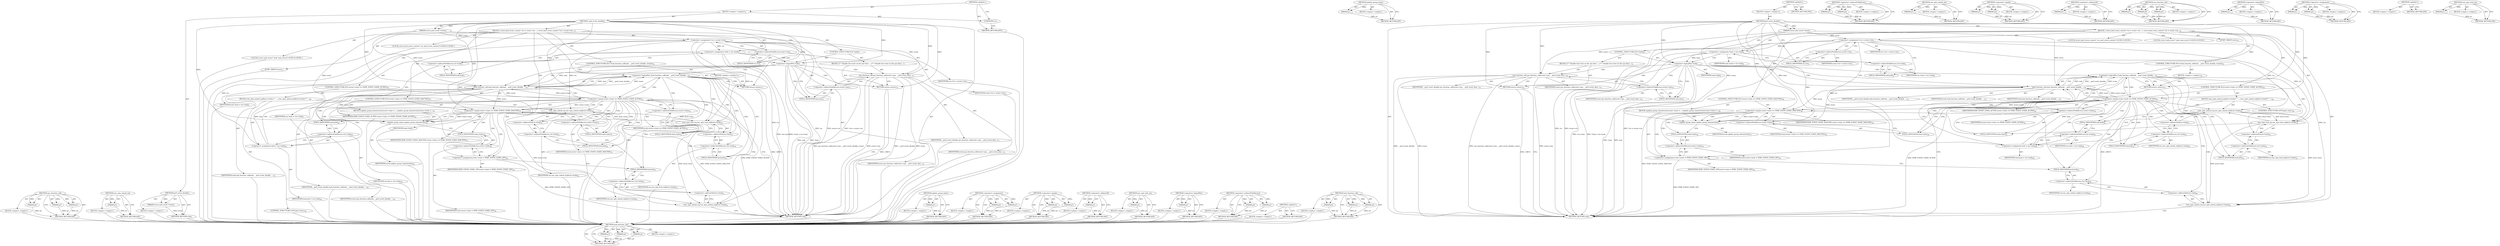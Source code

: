 digraph "task_function_call" {
vulnerable_126 [label=<(METHOD,task_function_call)>];
vulnerable_127 [label=<(PARAM,p1)>];
vulnerable_128 [label=<(PARAM,p2)>];
vulnerable_129 [label=<(PARAM,p3)>];
vulnerable_130 [label=<(BLOCK,&lt;empty&gt;,&lt;empty&gt;)>];
vulnerable_131 [label=<(METHOD_RETURN,ANY)>];
vulnerable_149 [label=<(METHOD,update_group_times)>];
vulnerable_150 [label=<(PARAM,p1)>];
vulnerable_151 [label=<(BLOCK,&lt;empty&gt;,&lt;empty&gt;)>];
vulnerable_152 [label=<(METHOD_RETURN,ANY)>];
vulnerable_6 [label=<(METHOD,&lt;global&gt;)<SUB>1</SUB>>];
vulnerable_7 [label=<(BLOCK,&lt;empty&gt;,&lt;empty&gt;)<SUB>1</SUB>>];
vulnerable_8 [label=<(METHOD,perf_event_disable)<SUB>1</SUB>>];
vulnerable_9 [label=<(PARAM,struct perf_event *event)<SUB>1</SUB>>];
vulnerable_10 [label=<(BLOCK,{
 	struct perf_event_context *ctx = event-&gt;ctx...,{
 	struct perf_event_context *ctx = event-&gt;ctx...)<SUB>2</SUB>>];
vulnerable_11 [label="<(LOCAL,struct perf_event_context* ctx: perf_event_context*)<SUB>3</SUB>>"];
vulnerable_12 [label=<(&lt;operator&gt;.assignment,*ctx = event-&gt;ctx)<SUB>3</SUB>>];
vulnerable_13 [label=<(IDENTIFIER,ctx,*ctx = event-&gt;ctx)<SUB>3</SUB>>];
vulnerable_14 [label=<(&lt;operator&gt;.indirectFieldAccess,event-&gt;ctx)<SUB>3</SUB>>];
vulnerable_15 [label=<(IDENTIFIER,event,*ctx = event-&gt;ctx)<SUB>3</SUB>>];
vulnerable_16 [label=<(FIELD_IDENTIFIER,ctx,ctx)<SUB>3</SUB>>];
vulnerable_17 [label="<(LOCAL,struct task_struct* task: task_struct*)<SUB>4</SUB>>"];
vulnerable_18 [label=<(&lt;operator&gt;.assignment,*task = ctx-&gt;task)<SUB>4</SUB>>];
vulnerable_19 [label=<(IDENTIFIER,task,*task = ctx-&gt;task)<SUB>4</SUB>>];
vulnerable_20 [label=<(&lt;operator&gt;.indirectFieldAccess,ctx-&gt;task)<SUB>4</SUB>>];
vulnerable_21 [label=<(IDENTIFIER,ctx,*task = ctx-&gt;task)<SUB>4</SUB>>];
vulnerable_22 [label=<(FIELD_IDENTIFIER,task,task)<SUB>4</SUB>>];
vulnerable_23 [label=<(CONTROL_STRUCTURE,IF,if (!task))<SUB>6</SUB>>];
vulnerable_24 [label=<(&lt;operator&gt;.logicalNot,!task)<SUB>6</SUB>>];
vulnerable_25 [label=<(IDENTIFIER,task,!task)<SUB>6</SUB>>];
vulnerable_26 [label=<(BLOCK,{
		/*
		 * Disable the event on the cpu that i...,{
		/*
		 * Disable the event on the cpu that i...)<SUB>6</SUB>>];
vulnerable_27 [label=<(cpu_function_call,cpu_function_call(event-&gt;cpu, __perf_event_disa...)<SUB>10</SUB>>];
vulnerable_28 [label=<(&lt;operator&gt;.indirectFieldAccess,event-&gt;cpu)<SUB>10</SUB>>];
vulnerable_29 [label=<(IDENTIFIER,event,cpu_function_call(event-&gt;cpu, __perf_event_disa...)<SUB>10</SUB>>];
vulnerable_30 [label=<(FIELD_IDENTIFIER,cpu,cpu)<SUB>10</SUB>>];
vulnerable_31 [label=<(IDENTIFIER,__perf_event_disable,cpu_function_call(event-&gt;cpu, __perf_event_disa...)<SUB>10</SUB>>];
vulnerable_32 [label=<(IDENTIFIER,event,cpu_function_call(event-&gt;cpu, __perf_event_disa...)<SUB>10</SUB>>];
vulnerable_33 [label=<(RETURN,return;,return;)<SUB>11</SUB>>];
vulnerable_34 [label=<(JUMP_TARGET,retry)<SUB>14</SUB>>];
vulnerable_35 [label=<(CONTROL_STRUCTURE,IF,if (!task_function_call(task, __perf_event_disable, event)))<SUB>15</SUB>>];
vulnerable_36 [label=<(&lt;operator&gt;.logicalNot,!task_function_call(task, __perf_event_disable,...)<SUB>15</SUB>>];
vulnerable_37 [label=<(task_function_call,task_function_call(task, __perf_event_disable, ...)<SUB>15</SUB>>];
vulnerable_38 [label=<(IDENTIFIER,task,task_function_call(task, __perf_event_disable, ...)<SUB>15</SUB>>];
vulnerable_39 [label=<(IDENTIFIER,__perf_event_disable,task_function_call(task, __perf_event_disable, ...)<SUB>15</SUB>>];
vulnerable_40 [label=<(IDENTIFIER,event,task_function_call(task, __perf_event_disable, ...)<SUB>15</SUB>>];
vulnerable_41 [label=<(BLOCK,&lt;empty&gt;,&lt;empty&gt;)<SUB>16</SUB>>];
vulnerable_42 [label=<(RETURN,return;,return;)<SUB>16</SUB>>];
vulnerable_43 [label=<(raw_spin_lock_irq,raw_spin_lock_irq(&amp;ctx-&gt;lock))<SUB>18</SUB>>];
vulnerable_44 [label=<(&lt;operator&gt;.addressOf,&amp;ctx-&gt;lock)<SUB>18</SUB>>];
vulnerable_45 [label=<(&lt;operator&gt;.indirectFieldAccess,ctx-&gt;lock)<SUB>18</SUB>>];
vulnerable_46 [label=<(IDENTIFIER,ctx,raw_spin_lock_irq(&amp;ctx-&gt;lock))<SUB>18</SUB>>];
vulnerable_47 [label=<(FIELD_IDENTIFIER,lock,lock)<SUB>18</SUB>>];
vulnerable_48 [label=<(CONTROL_STRUCTURE,IF,if (event-&gt;state == PERF_EVENT_STATE_ACTIVE))<SUB>22</SUB>>];
vulnerable_49 [label=<(&lt;operator&gt;.equals,event-&gt;state == PERF_EVENT_STATE_ACTIVE)<SUB>22</SUB>>];
vulnerable_50 [label=<(&lt;operator&gt;.indirectFieldAccess,event-&gt;state)<SUB>22</SUB>>];
vulnerable_51 [label=<(IDENTIFIER,event,event-&gt;state == PERF_EVENT_STATE_ACTIVE)<SUB>22</SUB>>];
vulnerable_52 [label=<(FIELD_IDENTIFIER,state,state)<SUB>22</SUB>>];
vulnerable_53 [label=<(IDENTIFIER,PERF_EVENT_STATE_ACTIVE,event-&gt;state == PERF_EVENT_STATE_ACTIVE)<SUB>22</SUB>>];
vulnerable_54 [label=<(BLOCK,{
		raw_spin_unlock_irq(&amp;ctx-&gt;lock);
		/*
		 * ...,{
		raw_spin_unlock_irq(&amp;ctx-&gt;lock);
		/*
		 * ...)<SUB>22</SUB>>];
vulnerable_55 [label=<(raw_spin_unlock_irq,raw_spin_unlock_irq(&amp;ctx-&gt;lock))<SUB>23</SUB>>];
vulnerable_56 [label=<(&lt;operator&gt;.addressOf,&amp;ctx-&gt;lock)<SUB>23</SUB>>];
vulnerable_57 [label=<(&lt;operator&gt;.indirectFieldAccess,ctx-&gt;lock)<SUB>23</SUB>>];
vulnerable_58 [label=<(IDENTIFIER,ctx,raw_spin_unlock_irq(&amp;ctx-&gt;lock))<SUB>23</SUB>>];
vulnerable_59 [label=<(FIELD_IDENTIFIER,lock,lock)<SUB>23</SUB>>];
vulnerable_60 [label=<(&lt;operator&gt;.assignment,task = ctx-&gt;task)<SUB>28</SUB>>];
vulnerable_61 [label=<(IDENTIFIER,task,task = ctx-&gt;task)<SUB>28</SUB>>];
vulnerable_62 [label=<(&lt;operator&gt;.indirectFieldAccess,ctx-&gt;task)<SUB>28</SUB>>];
vulnerable_63 [label=<(IDENTIFIER,ctx,task = ctx-&gt;task)<SUB>28</SUB>>];
vulnerable_64 [label=<(FIELD_IDENTIFIER,task,task)<SUB>28</SUB>>];
vulnerable_65 [label=<(CONTROL_STRUCTURE,GOTO,goto retry;)<SUB>29</SUB>>];
vulnerable_66 [label=<(CONTROL_STRUCTURE,IF,if (event-&gt;state == PERF_EVENT_STATE_INACTIVE))<SUB>36</SUB>>];
vulnerable_67 [label=<(&lt;operator&gt;.equals,event-&gt;state == PERF_EVENT_STATE_INACTIVE)<SUB>36</SUB>>];
vulnerable_68 [label=<(&lt;operator&gt;.indirectFieldAccess,event-&gt;state)<SUB>36</SUB>>];
vulnerable_69 [label=<(IDENTIFIER,event,event-&gt;state == PERF_EVENT_STATE_INACTIVE)<SUB>36</SUB>>];
vulnerable_70 [label=<(FIELD_IDENTIFIER,state,state)<SUB>36</SUB>>];
vulnerable_71 [label=<(IDENTIFIER,PERF_EVENT_STATE_INACTIVE,event-&gt;state == PERF_EVENT_STATE_INACTIVE)<SUB>36</SUB>>];
vulnerable_72 [label=<(BLOCK,{
		update_group_times(event);
		event-&gt;state =...,{
		update_group_times(event);
		event-&gt;state =...)<SUB>36</SUB>>];
vulnerable_73 [label=<(update_group_times,update_group_times(event))<SUB>37</SUB>>];
vulnerable_74 [label=<(IDENTIFIER,event,update_group_times(event))<SUB>37</SUB>>];
vulnerable_75 [label=<(&lt;operator&gt;.assignment,event-&gt;state = PERF_EVENT_STATE_OFF)<SUB>38</SUB>>];
vulnerable_76 [label=<(&lt;operator&gt;.indirectFieldAccess,event-&gt;state)<SUB>38</SUB>>];
vulnerable_77 [label=<(IDENTIFIER,event,event-&gt;state = PERF_EVENT_STATE_OFF)<SUB>38</SUB>>];
vulnerable_78 [label=<(FIELD_IDENTIFIER,state,state)<SUB>38</SUB>>];
vulnerable_79 [label=<(IDENTIFIER,PERF_EVENT_STATE_OFF,event-&gt;state = PERF_EVENT_STATE_OFF)<SUB>38</SUB>>];
vulnerable_80 [label=<(raw_spin_unlock_irq,raw_spin_unlock_irq(&amp;ctx-&gt;lock))<SUB>40</SUB>>];
vulnerable_81 [label=<(&lt;operator&gt;.addressOf,&amp;ctx-&gt;lock)<SUB>40</SUB>>];
vulnerable_82 [label=<(&lt;operator&gt;.indirectFieldAccess,ctx-&gt;lock)<SUB>40</SUB>>];
vulnerable_83 [label=<(IDENTIFIER,ctx,raw_spin_unlock_irq(&amp;ctx-&gt;lock))<SUB>40</SUB>>];
vulnerable_84 [label=<(FIELD_IDENTIFIER,lock,lock)<SUB>40</SUB>>];
vulnerable_85 [label=<(METHOD_RETURN,void)<SUB>1</SUB>>];
vulnerable_87 [label=<(METHOD_RETURN,ANY)<SUB>1</SUB>>];
vulnerable_111 [label=<(METHOD,&lt;operator&gt;.indirectFieldAccess)>];
vulnerable_112 [label=<(PARAM,p1)>];
vulnerable_113 [label=<(PARAM,p2)>];
vulnerable_114 [label=<(BLOCK,&lt;empty&gt;,&lt;empty&gt;)>];
vulnerable_115 [label=<(METHOD_RETURN,ANY)>];
vulnerable_145 [label=<(METHOD,raw_spin_unlock_irq)>];
vulnerable_146 [label=<(PARAM,p1)>];
vulnerable_147 [label=<(BLOCK,&lt;empty&gt;,&lt;empty&gt;)>];
vulnerable_148 [label=<(METHOD_RETURN,ANY)>];
vulnerable_140 [label=<(METHOD,&lt;operator&gt;.equals)>];
vulnerable_141 [label=<(PARAM,p1)>];
vulnerable_142 [label=<(PARAM,p2)>];
vulnerable_143 [label=<(BLOCK,&lt;empty&gt;,&lt;empty&gt;)>];
vulnerable_144 [label=<(METHOD_RETURN,ANY)>];
vulnerable_136 [label=<(METHOD,&lt;operator&gt;.addressOf)>];
vulnerable_137 [label=<(PARAM,p1)>];
vulnerable_138 [label=<(BLOCK,&lt;empty&gt;,&lt;empty&gt;)>];
vulnerable_139 [label=<(METHOD_RETURN,ANY)>];
vulnerable_120 [label=<(METHOD,cpu_function_call)>];
vulnerable_121 [label=<(PARAM,p1)>];
vulnerable_122 [label=<(PARAM,p2)>];
vulnerable_123 [label=<(PARAM,p3)>];
vulnerable_124 [label=<(BLOCK,&lt;empty&gt;,&lt;empty&gt;)>];
vulnerable_125 [label=<(METHOD_RETURN,ANY)>];
vulnerable_116 [label=<(METHOD,&lt;operator&gt;.logicalNot)>];
vulnerable_117 [label=<(PARAM,p1)>];
vulnerable_118 [label=<(BLOCK,&lt;empty&gt;,&lt;empty&gt;)>];
vulnerable_119 [label=<(METHOD_RETURN,ANY)>];
vulnerable_106 [label=<(METHOD,&lt;operator&gt;.assignment)>];
vulnerable_107 [label=<(PARAM,p1)>];
vulnerable_108 [label=<(PARAM,p2)>];
vulnerable_109 [label=<(BLOCK,&lt;empty&gt;,&lt;empty&gt;)>];
vulnerable_110 [label=<(METHOD_RETURN,ANY)>];
vulnerable_100 [label=<(METHOD,&lt;global&gt;)<SUB>1</SUB>>];
vulnerable_101 [label=<(BLOCK,&lt;empty&gt;,&lt;empty&gt;)>];
vulnerable_102 [label=<(METHOD_RETURN,ANY)>];
vulnerable_132 [label=<(METHOD,raw_spin_lock_irq)>];
vulnerable_133 [label=<(PARAM,p1)>];
vulnerable_134 [label=<(BLOCK,&lt;empty&gt;,&lt;empty&gt;)>];
vulnerable_135 [label=<(METHOD_RETURN,ANY)>];
fixed_126 [label=<(METHOD,cpu_function_call)>];
fixed_127 [label=<(PARAM,p1)>];
fixed_128 [label=<(PARAM,p2)>];
fixed_129 [label=<(PARAM,p3)>];
fixed_130 [label=<(BLOCK,&lt;empty&gt;,&lt;empty&gt;)>];
fixed_131 [label=<(METHOD_RETURN,ANY)>];
fixed_151 [label=<(METHOD,raw_spin_unlock_irq)>];
fixed_152 [label=<(PARAM,p1)>];
fixed_153 [label=<(BLOCK,&lt;empty&gt;,&lt;empty&gt;)>];
fixed_154 [label=<(METHOD_RETURN,ANY)>];
fixed_6 [label=<(METHOD,&lt;global&gt;)<SUB>1</SUB>>];
fixed_7 [label=<(BLOCK,&lt;empty&gt;,&lt;empty&gt;)<SUB>1</SUB>>];
fixed_8 [label=<(METHOD,perf_event_disable)<SUB>1</SUB>>];
fixed_9 [label=<(PARAM,struct perf_event *event)<SUB>1</SUB>>];
fixed_10 [label=<(BLOCK,&lt;empty&gt;,&lt;empty&gt;)>];
fixed_11 [label=<(METHOD_RETURN,void)<SUB>1</SUB>>];
fixed_13 [label=<(UNKNOWN,),))<SUB>1</SUB>>];
fixed_14 [label=<(METHOD,_perf_event_disable)<SUB>2</SUB>>];
fixed_15 [label=<(PARAM,struct perf_event *event)<SUB>2</SUB>>];
fixed_16 [label=<(BLOCK,{
 	struct perf_event_context *ctx = event-&gt;ctx...,{
 	struct perf_event_context *ctx = event-&gt;ctx...)<SUB>3</SUB>>];
fixed_17 [label="<(LOCAL,struct perf_event_context* ctx: perf_event_context*)<SUB>4</SUB>>"];
fixed_18 [label=<(&lt;operator&gt;.assignment,*ctx = event-&gt;ctx)<SUB>4</SUB>>];
fixed_19 [label=<(IDENTIFIER,ctx,*ctx = event-&gt;ctx)<SUB>4</SUB>>];
fixed_20 [label=<(&lt;operator&gt;.indirectFieldAccess,event-&gt;ctx)<SUB>4</SUB>>];
fixed_21 [label=<(IDENTIFIER,event,*ctx = event-&gt;ctx)<SUB>4</SUB>>];
fixed_22 [label=<(FIELD_IDENTIFIER,ctx,ctx)<SUB>4</SUB>>];
fixed_23 [label="<(LOCAL,struct task_struct* task: task_struct*)<SUB>5</SUB>>"];
fixed_24 [label=<(&lt;operator&gt;.assignment,*task = ctx-&gt;task)<SUB>5</SUB>>];
fixed_25 [label=<(IDENTIFIER,task,*task = ctx-&gt;task)<SUB>5</SUB>>];
fixed_26 [label=<(&lt;operator&gt;.indirectFieldAccess,ctx-&gt;task)<SUB>5</SUB>>];
fixed_27 [label=<(IDENTIFIER,ctx,*task = ctx-&gt;task)<SUB>5</SUB>>];
fixed_28 [label=<(FIELD_IDENTIFIER,task,task)<SUB>5</SUB>>];
fixed_29 [label=<(CONTROL_STRUCTURE,IF,if (!task))<SUB>7</SUB>>];
fixed_30 [label=<(&lt;operator&gt;.logicalNot,!task)<SUB>7</SUB>>];
fixed_31 [label=<(IDENTIFIER,task,!task)<SUB>7</SUB>>];
fixed_32 [label=<(BLOCK,{
		/*
		 * Disable the event on the cpu that i...,{
		/*
		 * Disable the event on the cpu that i...)<SUB>7</SUB>>];
fixed_33 [label=<(cpu_function_call,cpu_function_call(event-&gt;cpu, __perf_event_disa...)<SUB>11</SUB>>];
fixed_34 [label=<(&lt;operator&gt;.indirectFieldAccess,event-&gt;cpu)<SUB>11</SUB>>];
fixed_35 [label=<(IDENTIFIER,event,cpu_function_call(event-&gt;cpu, __perf_event_disa...)<SUB>11</SUB>>];
fixed_36 [label=<(FIELD_IDENTIFIER,cpu,cpu)<SUB>11</SUB>>];
fixed_37 [label=<(IDENTIFIER,__perf_event_disable,cpu_function_call(event-&gt;cpu, __perf_event_disa...)<SUB>11</SUB>>];
fixed_38 [label=<(IDENTIFIER,event,cpu_function_call(event-&gt;cpu, __perf_event_disa...)<SUB>11</SUB>>];
fixed_39 [label=<(RETURN,return;,return;)<SUB>12</SUB>>];
fixed_40 [label=<(JUMP_TARGET,retry)<SUB>15</SUB>>];
fixed_41 [label=<(CONTROL_STRUCTURE,IF,if (!task_function_call(task, __perf_event_disable, event)))<SUB>16</SUB>>];
fixed_42 [label=<(&lt;operator&gt;.logicalNot,!task_function_call(task, __perf_event_disable,...)<SUB>16</SUB>>];
fixed_43 [label=<(task_function_call,task_function_call(task, __perf_event_disable, ...)<SUB>16</SUB>>];
fixed_44 [label=<(IDENTIFIER,task,task_function_call(task, __perf_event_disable, ...)<SUB>16</SUB>>];
fixed_45 [label=<(IDENTIFIER,__perf_event_disable,task_function_call(task, __perf_event_disable, ...)<SUB>16</SUB>>];
fixed_46 [label=<(IDENTIFIER,event,task_function_call(task, __perf_event_disable, ...)<SUB>16</SUB>>];
fixed_47 [label=<(BLOCK,&lt;empty&gt;,&lt;empty&gt;)<SUB>17</SUB>>];
fixed_48 [label=<(RETURN,return;,return;)<SUB>17</SUB>>];
fixed_49 [label=<(raw_spin_lock_irq,raw_spin_lock_irq(&amp;ctx-&gt;lock))<SUB>19</SUB>>];
fixed_50 [label=<(&lt;operator&gt;.addressOf,&amp;ctx-&gt;lock)<SUB>19</SUB>>];
fixed_51 [label=<(&lt;operator&gt;.indirectFieldAccess,ctx-&gt;lock)<SUB>19</SUB>>];
fixed_52 [label=<(IDENTIFIER,ctx,raw_spin_lock_irq(&amp;ctx-&gt;lock))<SUB>19</SUB>>];
fixed_53 [label=<(FIELD_IDENTIFIER,lock,lock)<SUB>19</SUB>>];
fixed_54 [label=<(CONTROL_STRUCTURE,IF,if (event-&gt;state == PERF_EVENT_STATE_ACTIVE))<SUB>23</SUB>>];
fixed_55 [label=<(&lt;operator&gt;.equals,event-&gt;state == PERF_EVENT_STATE_ACTIVE)<SUB>23</SUB>>];
fixed_56 [label=<(&lt;operator&gt;.indirectFieldAccess,event-&gt;state)<SUB>23</SUB>>];
fixed_57 [label=<(IDENTIFIER,event,event-&gt;state == PERF_EVENT_STATE_ACTIVE)<SUB>23</SUB>>];
fixed_58 [label=<(FIELD_IDENTIFIER,state,state)<SUB>23</SUB>>];
fixed_59 [label=<(IDENTIFIER,PERF_EVENT_STATE_ACTIVE,event-&gt;state == PERF_EVENT_STATE_ACTIVE)<SUB>23</SUB>>];
fixed_60 [label=<(BLOCK,{
		raw_spin_unlock_irq(&amp;ctx-&gt;lock);
		/*
		 * ...,{
		raw_spin_unlock_irq(&amp;ctx-&gt;lock);
		/*
		 * ...)<SUB>23</SUB>>];
fixed_61 [label=<(raw_spin_unlock_irq,raw_spin_unlock_irq(&amp;ctx-&gt;lock))<SUB>24</SUB>>];
fixed_62 [label=<(&lt;operator&gt;.addressOf,&amp;ctx-&gt;lock)<SUB>24</SUB>>];
fixed_63 [label=<(&lt;operator&gt;.indirectFieldAccess,ctx-&gt;lock)<SUB>24</SUB>>];
fixed_64 [label=<(IDENTIFIER,ctx,raw_spin_unlock_irq(&amp;ctx-&gt;lock))<SUB>24</SUB>>];
fixed_65 [label=<(FIELD_IDENTIFIER,lock,lock)<SUB>24</SUB>>];
fixed_66 [label=<(&lt;operator&gt;.assignment,task = ctx-&gt;task)<SUB>29</SUB>>];
fixed_67 [label=<(IDENTIFIER,task,task = ctx-&gt;task)<SUB>29</SUB>>];
fixed_68 [label=<(&lt;operator&gt;.indirectFieldAccess,ctx-&gt;task)<SUB>29</SUB>>];
fixed_69 [label=<(IDENTIFIER,ctx,task = ctx-&gt;task)<SUB>29</SUB>>];
fixed_70 [label=<(FIELD_IDENTIFIER,task,task)<SUB>29</SUB>>];
fixed_71 [label=<(CONTROL_STRUCTURE,GOTO,goto retry;)<SUB>30</SUB>>];
fixed_72 [label=<(CONTROL_STRUCTURE,IF,if (event-&gt;state == PERF_EVENT_STATE_INACTIVE))<SUB>37</SUB>>];
fixed_73 [label=<(&lt;operator&gt;.equals,event-&gt;state == PERF_EVENT_STATE_INACTIVE)<SUB>37</SUB>>];
fixed_74 [label=<(&lt;operator&gt;.indirectFieldAccess,event-&gt;state)<SUB>37</SUB>>];
fixed_75 [label=<(IDENTIFIER,event,event-&gt;state == PERF_EVENT_STATE_INACTIVE)<SUB>37</SUB>>];
fixed_76 [label=<(FIELD_IDENTIFIER,state,state)<SUB>37</SUB>>];
fixed_77 [label=<(IDENTIFIER,PERF_EVENT_STATE_INACTIVE,event-&gt;state == PERF_EVENT_STATE_INACTIVE)<SUB>37</SUB>>];
fixed_78 [label=<(BLOCK,{
		update_group_times(event);
		event-&gt;state =...,{
		update_group_times(event);
		event-&gt;state =...)<SUB>37</SUB>>];
fixed_79 [label=<(update_group_times,update_group_times(event))<SUB>38</SUB>>];
fixed_80 [label=<(IDENTIFIER,event,update_group_times(event))<SUB>38</SUB>>];
fixed_81 [label=<(&lt;operator&gt;.assignment,event-&gt;state = PERF_EVENT_STATE_OFF)<SUB>39</SUB>>];
fixed_82 [label=<(&lt;operator&gt;.indirectFieldAccess,event-&gt;state)<SUB>39</SUB>>];
fixed_83 [label=<(IDENTIFIER,event,event-&gt;state = PERF_EVENT_STATE_OFF)<SUB>39</SUB>>];
fixed_84 [label=<(FIELD_IDENTIFIER,state,state)<SUB>39</SUB>>];
fixed_85 [label=<(IDENTIFIER,PERF_EVENT_STATE_OFF,event-&gt;state = PERF_EVENT_STATE_OFF)<SUB>39</SUB>>];
fixed_86 [label=<(raw_spin_unlock_irq,raw_spin_unlock_irq(&amp;ctx-&gt;lock))<SUB>41</SUB>>];
fixed_87 [label=<(&lt;operator&gt;.addressOf,&amp;ctx-&gt;lock)<SUB>41</SUB>>];
fixed_88 [label=<(&lt;operator&gt;.indirectFieldAccess,ctx-&gt;lock)<SUB>41</SUB>>];
fixed_89 [label=<(IDENTIFIER,ctx,raw_spin_unlock_irq(&amp;ctx-&gt;lock))<SUB>41</SUB>>];
fixed_90 [label=<(FIELD_IDENTIFIER,lock,lock)<SUB>41</SUB>>];
fixed_91 [label=<(METHOD_RETURN,void)<SUB>2</SUB>>];
fixed_93 [label=<(METHOD_RETURN,ANY)<SUB>1</SUB>>];
fixed_155 [label=<(METHOD,update_group_times)>];
fixed_156 [label=<(PARAM,p1)>];
fixed_157 [label=<(BLOCK,&lt;empty&gt;,&lt;empty&gt;)>];
fixed_158 [label=<(METHOD_RETURN,ANY)>];
fixed_112 [label=<(METHOD,&lt;operator&gt;.assignment)>];
fixed_113 [label=<(PARAM,p1)>];
fixed_114 [label=<(PARAM,p2)>];
fixed_115 [label=<(BLOCK,&lt;empty&gt;,&lt;empty&gt;)>];
fixed_116 [label=<(METHOD_RETURN,ANY)>];
fixed_146 [label=<(METHOD,&lt;operator&gt;.equals)>];
fixed_147 [label=<(PARAM,p1)>];
fixed_148 [label=<(PARAM,p2)>];
fixed_149 [label=<(BLOCK,&lt;empty&gt;,&lt;empty&gt;)>];
fixed_150 [label=<(METHOD_RETURN,ANY)>];
fixed_142 [label=<(METHOD,&lt;operator&gt;.addressOf)>];
fixed_143 [label=<(PARAM,p1)>];
fixed_144 [label=<(BLOCK,&lt;empty&gt;,&lt;empty&gt;)>];
fixed_145 [label=<(METHOD_RETURN,ANY)>];
fixed_138 [label=<(METHOD,raw_spin_lock_irq)>];
fixed_139 [label=<(PARAM,p1)>];
fixed_140 [label=<(BLOCK,&lt;empty&gt;,&lt;empty&gt;)>];
fixed_141 [label=<(METHOD_RETURN,ANY)>];
fixed_122 [label=<(METHOD,&lt;operator&gt;.logicalNot)>];
fixed_123 [label=<(PARAM,p1)>];
fixed_124 [label=<(BLOCK,&lt;empty&gt;,&lt;empty&gt;)>];
fixed_125 [label=<(METHOD_RETURN,ANY)>];
fixed_117 [label=<(METHOD,&lt;operator&gt;.indirectFieldAccess)>];
fixed_118 [label=<(PARAM,p1)>];
fixed_119 [label=<(PARAM,p2)>];
fixed_120 [label=<(BLOCK,&lt;empty&gt;,&lt;empty&gt;)>];
fixed_121 [label=<(METHOD_RETURN,ANY)>];
fixed_106 [label=<(METHOD,&lt;global&gt;)<SUB>1</SUB>>];
fixed_107 [label=<(BLOCK,&lt;empty&gt;,&lt;empty&gt;)>];
fixed_108 [label=<(METHOD_RETURN,ANY)>];
fixed_132 [label=<(METHOD,task_function_call)>];
fixed_133 [label=<(PARAM,p1)>];
fixed_134 [label=<(PARAM,p2)>];
fixed_135 [label=<(PARAM,p3)>];
fixed_136 [label=<(BLOCK,&lt;empty&gt;,&lt;empty&gt;)>];
fixed_137 [label=<(METHOD_RETURN,ANY)>];
vulnerable_126 -> vulnerable_127  [key=0, label="AST: "];
vulnerable_126 -> vulnerable_127  [key=1, label="DDG: "];
vulnerable_126 -> vulnerable_130  [key=0, label="AST: "];
vulnerable_126 -> vulnerable_128  [key=0, label="AST: "];
vulnerable_126 -> vulnerable_128  [key=1, label="DDG: "];
vulnerable_126 -> vulnerable_131  [key=0, label="AST: "];
vulnerable_126 -> vulnerable_131  [key=1, label="CFG: "];
vulnerable_126 -> vulnerable_129  [key=0, label="AST: "];
vulnerable_126 -> vulnerable_129  [key=1, label="DDG: "];
vulnerable_127 -> vulnerable_131  [key=0, label="DDG: p1"];
vulnerable_128 -> vulnerable_131  [key=0, label="DDG: p2"];
vulnerable_129 -> vulnerable_131  [key=0, label="DDG: p3"];
vulnerable_149 -> vulnerable_150  [key=0, label="AST: "];
vulnerable_149 -> vulnerable_150  [key=1, label="DDG: "];
vulnerable_149 -> vulnerable_151  [key=0, label="AST: "];
vulnerable_149 -> vulnerable_152  [key=0, label="AST: "];
vulnerable_149 -> vulnerable_152  [key=1, label="CFG: "];
vulnerable_150 -> vulnerable_152  [key=0, label="DDG: p1"];
vulnerable_6 -> vulnerable_7  [key=0, label="AST: "];
vulnerable_6 -> vulnerable_87  [key=0, label="AST: "];
vulnerable_6 -> vulnerable_87  [key=1, label="CFG: "];
vulnerable_7 -> vulnerable_8  [key=0, label="AST: "];
vulnerable_8 -> vulnerable_9  [key=0, label="AST: "];
vulnerable_8 -> vulnerable_9  [key=1, label="DDG: "];
vulnerable_8 -> vulnerable_10  [key=0, label="AST: "];
vulnerable_8 -> vulnerable_85  [key=0, label="AST: "];
vulnerable_8 -> vulnerable_16  [key=0, label="CFG: "];
vulnerable_8 -> vulnerable_24  [key=0, label="DDG: "];
vulnerable_8 -> vulnerable_33  [key=0, label="DDG: "];
vulnerable_8 -> vulnerable_42  [key=0, label="DDG: "];
vulnerable_8 -> vulnerable_49  [key=0, label="DDG: "];
vulnerable_8 -> vulnerable_67  [key=0, label="DDG: "];
vulnerable_8 -> vulnerable_75  [key=0, label="DDG: "];
vulnerable_8 -> vulnerable_27  [key=0, label="DDG: "];
vulnerable_8 -> vulnerable_37  [key=0, label="DDG: "];
vulnerable_8 -> vulnerable_73  [key=0, label="DDG: "];
vulnerable_9 -> vulnerable_12  [key=0, label="DDG: event"];
vulnerable_9 -> vulnerable_27  [key=0, label="DDG: event"];
vulnerable_9 -> vulnerable_37  [key=0, label="DDG: event"];
vulnerable_9 -> vulnerable_73  [key=0, label="DDG: event"];
vulnerable_10 -> vulnerable_11  [key=0, label="AST: "];
vulnerable_10 -> vulnerable_12  [key=0, label="AST: "];
vulnerable_10 -> vulnerable_17  [key=0, label="AST: "];
vulnerable_10 -> vulnerable_18  [key=0, label="AST: "];
vulnerable_10 -> vulnerable_23  [key=0, label="AST: "];
vulnerable_10 -> vulnerable_34  [key=0, label="AST: "];
vulnerable_10 -> vulnerable_35  [key=0, label="AST: "];
vulnerable_10 -> vulnerable_43  [key=0, label="AST: "];
vulnerable_10 -> vulnerable_48  [key=0, label="AST: "];
vulnerable_10 -> vulnerable_66  [key=0, label="AST: "];
vulnerable_10 -> vulnerable_80  [key=0, label="AST: "];
vulnerable_12 -> vulnerable_13  [key=0, label="AST: "];
vulnerable_12 -> vulnerable_14  [key=0, label="AST: "];
vulnerable_12 -> vulnerable_22  [key=0, label="CFG: "];
vulnerable_12 -> vulnerable_85  [key=0, label="DDG: ctx"];
vulnerable_12 -> vulnerable_85  [key=1, label="DDG: event-&gt;ctx"];
vulnerable_12 -> vulnerable_85  [key=2, label="DDG: *ctx = event-&gt;ctx"];
vulnerable_12 -> vulnerable_18  [key=0, label="DDG: ctx"];
vulnerable_12 -> vulnerable_43  [key=0, label="DDG: ctx"];
vulnerable_12 -> vulnerable_80  [key=0, label="DDG: ctx"];
vulnerable_12 -> vulnerable_60  [key=0, label="DDG: ctx"];
vulnerable_12 -> vulnerable_55  [key=0, label="DDG: ctx"];
vulnerable_14 -> vulnerable_15  [key=0, label="AST: "];
vulnerable_14 -> vulnerable_16  [key=0, label="AST: "];
vulnerable_14 -> vulnerable_12  [key=0, label="CFG: "];
vulnerable_16 -> vulnerable_14  [key=0, label="CFG: "];
vulnerable_18 -> vulnerable_19  [key=0, label="AST: "];
vulnerable_18 -> vulnerable_20  [key=0, label="AST: "];
vulnerable_18 -> vulnerable_24  [key=0, label="CFG: "];
vulnerable_18 -> vulnerable_24  [key=1, label="DDG: task"];
vulnerable_18 -> vulnerable_85  [key=0, label="DDG: ctx-&gt;task"];
vulnerable_18 -> vulnerable_85  [key=1, label="DDG: *task = ctx-&gt;task"];
vulnerable_20 -> vulnerable_21  [key=0, label="AST: "];
vulnerable_20 -> vulnerable_22  [key=0, label="AST: "];
vulnerable_20 -> vulnerable_18  [key=0, label="CFG: "];
vulnerable_22 -> vulnerable_20  [key=0, label="CFG: "];
vulnerable_23 -> vulnerable_24  [key=0, label="AST: "];
vulnerable_23 -> vulnerable_26  [key=0, label="AST: "];
vulnerable_24 -> vulnerable_25  [key=0, label="AST: "];
vulnerable_24 -> vulnerable_30  [key=0, label="CFG: "];
vulnerable_24 -> vulnerable_30  [key=1, label="CDG: "];
vulnerable_24 -> vulnerable_37  [key=0, label="CFG: "];
vulnerable_24 -> vulnerable_37  [key=1, label="DDG: task"];
vulnerable_24 -> vulnerable_37  [key=2, label="CDG: "];
vulnerable_24 -> vulnerable_85  [key=0, label="DDG: task"];
vulnerable_24 -> vulnerable_85  [key=1, label="DDG: !task"];
vulnerable_24 -> vulnerable_28  [key=0, label="CDG: "];
vulnerable_24 -> vulnerable_27  [key=0, label="CDG: "];
vulnerable_24 -> vulnerable_33  [key=0, label="CDG: "];
vulnerable_24 -> vulnerable_36  [key=0, label="CDG: "];
vulnerable_26 -> vulnerable_27  [key=0, label="AST: "];
vulnerable_26 -> vulnerable_33  [key=0, label="AST: "];
vulnerable_27 -> vulnerable_28  [key=0, label="AST: "];
vulnerable_27 -> vulnerable_31  [key=0, label="AST: "];
vulnerable_27 -> vulnerable_32  [key=0, label="AST: "];
vulnerable_27 -> vulnerable_33  [key=0, label="CFG: "];
vulnerable_27 -> vulnerable_85  [key=0, label="DDG: event-&gt;cpu"];
vulnerable_27 -> vulnerable_85  [key=1, label="DDG: __perf_event_disable"];
vulnerable_27 -> vulnerable_85  [key=2, label="DDG: event"];
vulnerable_27 -> vulnerable_85  [key=3, label="DDG: cpu_function_call(event-&gt;cpu, __perf_event_disable, event)"];
vulnerable_28 -> vulnerable_29  [key=0, label="AST: "];
vulnerable_28 -> vulnerable_30  [key=0, label="AST: "];
vulnerable_28 -> vulnerable_27  [key=0, label="CFG: "];
vulnerable_30 -> vulnerable_28  [key=0, label="CFG: "];
vulnerable_33 -> vulnerable_85  [key=0, label="CFG: "];
vulnerable_33 -> vulnerable_85  [key=1, label="DDG: &lt;RET&gt;"];
vulnerable_35 -> vulnerable_36  [key=0, label="AST: "];
vulnerable_35 -> vulnerable_41  [key=0, label="AST: "];
vulnerable_36 -> vulnerable_37  [key=0, label="AST: "];
vulnerable_36 -> vulnerable_42  [key=0, label="CFG: "];
vulnerable_36 -> vulnerable_42  [key=1, label="CDG: "];
vulnerable_36 -> vulnerable_47  [key=0, label="CFG: "];
vulnerable_36 -> vulnerable_47  [key=1, label="CDG: "];
vulnerable_36 -> vulnerable_49  [key=0, label="CDG: "];
vulnerable_36 -> vulnerable_52  [key=0, label="CDG: "];
vulnerable_36 -> vulnerable_45  [key=0, label="CDG: "];
vulnerable_36 -> vulnerable_50  [key=0, label="CDG: "];
vulnerable_36 -> vulnerable_44  [key=0, label="CDG: "];
vulnerable_36 -> vulnerable_43  [key=0, label="CDG: "];
vulnerable_37 -> vulnerable_38  [key=0, label="AST: "];
vulnerable_37 -> vulnerable_39  [key=0, label="AST: "];
vulnerable_37 -> vulnerable_40  [key=0, label="AST: "];
vulnerable_37 -> vulnerable_36  [key=0, label="CFG: "];
vulnerable_37 -> vulnerable_36  [key=1, label="DDG: task"];
vulnerable_37 -> vulnerable_36  [key=2, label="DDG: __perf_event_disable"];
vulnerable_37 -> vulnerable_36  [key=3, label="DDG: event"];
vulnerable_37 -> vulnerable_49  [key=0, label="DDG: event"];
vulnerable_37 -> vulnerable_67  [key=0, label="DDG: event"];
vulnerable_37 -> vulnerable_73  [key=0, label="DDG: event"];
vulnerable_41 -> vulnerable_42  [key=0, label="AST: "];
vulnerable_42 -> vulnerable_85  [key=0, label="CFG: "];
vulnerable_42 -> vulnerable_85  [key=1, label="DDG: &lt;RET&gt;"];
vulnerable_43 -> vulnerable_44  [key=0, label="AST: "];
vulnerable_43 -> vulnerable_52  [key=0, label="CFG: "];
vulnerable_43 -> vulnerable_80  [key=0, label="DDG: &amp;ctx-&gt;lock"];
vulnerable_43 -> vulnerable_55  [key=0, label="DDG: &amp;ctx-&gt;lock"];
vulnerable_44 -> vulnerable_45  [key=0, label="AST: "];
vulnerable_44 -> vulnerable_43  [key=0, label="CFG: "];
vulnerable_45 -> vulnerable_46  [key=0, label="AST: "];
vulnerable_45 -> vulnerable_47  [key=0, label="AST: "];
vulnerable_45 -> vulnerable_44  [key=0, label="CFG: "];
vulnerable_47 -> vulnerable_45  [key=0, label="CFG: "];
vulnerable_48 -> vulnerable_49  [key=0, label="AST: "];
vulnerable_48 -> vulnerable_54  [key=0, label="AST: "];
vulnerable_49 -> vulnerable_50  [key=0, label="AST: "];
vulnerable_49 -> vulnerable_53  [key=0, label="AST: "];
vulnerable_49 -> vulnerable_59  [key=0, label="CFG: "];
vulnerable_49 -> vulnerable_59  [key=1, label="CDG: "];
vulnerable_49 -> vulnerable_70  [key=0, label="CFG: "];
vulnerable_49 -> vulnerable_70  [key=1, label="CDG: "];
vulnerable_49 -> vulnerable_85  [key=0, label="DDG: PERF_EVENT_STATE_ACTIVE"];
vulnerable_49 -> vulnerable_67  [key=0, label="DDG: event-&gt;state"];
vulnerable_49 -> vulnerable_67  [key=1, label="CDG: "];
vulnerable_49 -> vulnerable_37  [key=0, label="DDG: event-&gt;state"];
vulnerable_49 -> vulnerable_37  [key=1, label="CDG: "];
vulnerable_49 -> vulnerable_68  [key=0, label="CDG: "];
vulnerable_49 -> vulnerable_60  [key=0, label="CDG: "];
vulnerable_49 -> vulnerable_64  [key=0, label="CDG: "];
vulnerable_49 -> vulnerable_57  [key=0, label="CDG: "];
vulnerable_49 -> vulnerable_81  [key=0, label="CDG: "];
vulnerable_49 -> vulnerable_84  [key=0, label="CDG: "];
vulnerable_49 -> vulnerable_56  [key=0, label="CDG: "];
vulnerable_49 -> vulnerable_82  [key=0, label="CDG: "];
vulnerable_49 -> vulnerable_80  [key=0, label="CDG: "];
vulnerable_49 -> vulnerable_36  [key=0, label="CDG: "];
vulnerable_49 -> vulnerable_55  [key=0, label="CDG: "];
vulnerable_49 -> vulnerable_62  [key=0, label="CDG: "];
vulnerable_50 -> vulnerable_51  [key=0, label="AST: "];
vulnerable_50 -> vulnerable_52  [key=0, label="AST: "];
vulnerable_50 -> vulnerable_49  [key=0, label="CFG: "];
vulnerable_52 -> vulnerable_50  [key=0, label="CFG: "];
vulnerable_54 -> vulnerable_55  [key=0, label="AST: "];
vulnerable_54 -> vulnerable_60  [key=0, label="AST: "];
vulnerable_54 -> vulnerable_65  [key=0, label="AST: "];
vulnerable_55 -> vulnerable_56  [key=0, label="AST: "];
vulnerable_55 -> vulnerable_64  [key=0, label="CFG: "];
vulnerable_55 -> vulnerable_43  [key=0, label="DDG: &amp;ctx-&gt;lock"];
vulnerable_55 -> vulnerable_80  [key=0, label="DDG: &amp;ctx-&gt;lock"];
vulnerable_56 -> vulnerable_57  [key=0, label="AST: "];
vulnerable_56 -> vulnerable_55  [key=0, label="CFG: "];
vulnerable_57 -> vulnerable_58  [key=0, label="AST: "];
vulnerable_57 -> vulnerable_59  [key=0, label="AST: "];
vulnerable_57 -> vulnerable_56  [key=0, label="CFG: "];
vulnerable_59 -> vulnerable_57  [key=0, label="CFG: "];
vulnerable_60 -> vulnerable_61  [key=0, label="AST: "];
vulnerable_60 -> vulnerable_62  [key=0, label="AST: "];
vulnerable_60 -> vulnerable_37  [key=0, label="CFG: "];
vulnerable_60 -> vulnerable_37  [key=1, label="DDG: task"];
vulnerable_62 -> vulnerable_63  [key=0, label="AST: "];
vulnerable_62 -> vulnerable_64  [key=0, label="AST: "];
vulnerable_62 -> vulnerable_60  [key=0, label="CFG: "];
vulnerable_64 -> vulnerable_62  [key=0, label="CFG: "];
vulnerable_66 -> vulnerable_67  [key=0, label="AST: "];
vulnerable_66 -> vulnerable_72  [key=0, label="AST: "];
vulnerable_67 -> vulnerable_68  [key=0, label="AST: "];
vulnerable_67 -> vulnerable_71  [key=0, label="AST: "];
vulnerable_67 -> vulnerable_73  [key=0, label="CFG: "];
vulnerable_67 -> vulnerable_73  [key=1, label="DDG: event-&gt;state"];
vulnerable_67 -> vulnerable_73  [key=2, label="CDG: "];
vulnerable_67 -> vulnerable_84  [key=0, label="CFG: "];
vulnerable_67 -> vulnerable_85  [key=0, label="DDG: PERF_EVENT_STATE_INACTIVE"];
vulnerable_67 -> vulnerable_75  [key=0, label="CDG: "];
vulnerable_67 -> vulnerable_76  [key=0, label="CDG: "];
vulnerable_67 -> vulnerable_78  [key=0, label="CDG: "];
vulnerable_68 -> vulnerable_69  [key=0, label="AST: "];
vulnerable_68 -> vulnerable_70  [key=0, label="AST: "];
vulnerable_68 -> vulnerable_67  [key=0, label="CFG: "];
vulnerable_70 -> vulnerable_68  [key=0, label="CFG: "];
vulnerable_72 -> vulnerable_73  [key=0, label="AST: "];
vulnerable_72 -> vulnerable_75  [key=0, label="AST: "];
vulnerable_73 -> vulnerable_74  [key=0, label="AST: "];
vulnerable_73 -> vulnerable_78  [key=0, label="CFG: "];
vulnerable_75 -> vulnerable_76  [key=0, label="AST: "];
vulnerable_75 -> vulnerable_79  [key=0, label="AST: "];
vulnerable_75 -> vulnerable_84  [key=0, label="CFG: "];
vulnerable_75 -> vulnerable_85  [key=0, label="DDG: PERF_EVENT_STATE_OFF"];
vulnerable_76 -> vulnerable_77  [key=0, label="AST: "];
vulnerable_76 -> vulnerable_78  [key=0, label="AST: "];
vulnerable_76 -> vulnerable_75  [key=0, label="CFG: "];
vulnerable_78 -> vulnerable_76  [key=0, label="CFG: "];
vulnerable_80 -> vulnerable_81  [key=0, label="AST: "];
vulnerable_80 -> vulnerable_85  [key=0, label="CFG: "];
vulnerable_81 -> vulnerable_82  [key=0, label="AST: "];
vulnerable_81 -> vulnerable_80  [key=0, label="CFG: "];
vulnerable_82 -> vulnerable_83  [key=0, label="AST: "];
vulnerable_82 -> vulnerable_84  [key=0, label="AST: "];
vulnerable_82 -> vulnerable_81  [key=0, label="CFG: "];
vulnerable_84 -> vulnerable_82  [key=0, label="CFG: "];
vulnerable_111 -> vulnerable_112  [key=0, label="AST: "];
vulnerable_111 -> vulnerable_112  [key=1, label="DDG: "];
vulnerable_111 -> vulnerable_114  [key=0, label="AST: "];
vulnerable_111 -> vulnerable_113  [key=0, label="AST: "];
vulnerable_111 -> vulnerable_113  [key=1, label="DDG: "];
vulnerable_111 -> vulnerable_115  [key=0, label="AST: "];
vulnerable_111 -> vulnerable_115  [key=1, label="CFG: "];
vulnerable_112 -> vulnerable_115  [key=0, label="DDG: p1"];
vulnerable_113 -> vulnerable_115  [key=0, label="DDG: p2"];
vulnerable_145 -> vulnerable_146  [key=0, label="AST: "];
vulnerable_145 -> vulnerable_146  [key=1, label="DDG: "];
vulnerable_145 -> vulnerable_147  [key=0, label="AST: "];
vulnerable_145 -> vulnerable_148  [key=0, label="AST: "];
vulnerable_145 -> vulnerable_148  [key=1, label="CFG: "];
vulnerable_146 -> vulnerable_148  [key=0, label="DDG: p1"];
vulnerable_140 -> vulnerable_141  [key=0, label="AST: "];
vulnerable_140 -> vulnerable_141  [key=1, label="DDG: "];
vulnerable_140 -> vulnerable_143  [key=0, label="AST: "];
vulnerable_140 -> vulnerable_142  [key=0, label="AST: "];
vulnerable_140 -> vulnerable_142  [key=1, label="DDG: "];
vulnerable_140 -> vulnerable_144  [key=0, label="AST: "];
vulnerable_140 -> vulnerable_144  [key=1, label="CFG: "];
vulnerable_141 -> vulnerable_144  [key=0, label="DDG: p1"];
vulnerable_142 -> vulnerable_144  [key=0, label="DDG: p2"];
vulnerable_136 -> vulnerable_137  [key=0, label="AST: "];
vulnerable_136 -> vulnerable_137  [key=1, label="DDG: "];
vulnerable_136 -> vulnerable_138  [key=0, label="AST: "];
vulnerable_136 -> vulnerable_139  [key=0, label="AST: "];
vulnerable_136 -> vulnerable_139  [key=1, label="CFG: "];
vulnerable_137 -> vulnerable_139  [key=0, label="DDG: p1"];
vulnerable_120 -> vulnerable_121  [key=0, label="AST: "];
vulnerable_120 -> vulnerable_121  [key=1, label="DDG: "];
vulnerable_120 -> vulnerable_124  [key=0, label="AST: "];
vulnerable_120 -> vulnerable_122  [key=0, label="AST: "];
vulnerable_120 -> vulnerable_122  [key=1, label="DDG: "];
vulnerable_120 -> vulnerable_125  [key=0, label="AST: "];
vulnerable_120 -> vulnerable_125  [key=1, label="CFG: "];
vulnerable_120 -> vulnerable_123  [key=0, label="AST: "];
vulnerable_120 -> vulnerable_123  [key=1, label="DDG: "];
vulnerable_121 -> vulnerable_125  [key=0, label="DDG: p1"];
vulnerable_122 -> vulnerable_125  [key=0, label="DDG: p2"];
vulnerable_123 -> vulnerable_125  [key=0, label="DDG: p3"];
vulnerable_116 -> vulnerable_117  [key=0, label="AST: "];
vulnerable_116 -> vulnerable_117  [key=1, label="DDG: "];
vulnerable_116 -> vulnerable_118  [key=0, label="AST: "];
vulnerable_116 -> vulnerable_119  [key=0, label="AST: "];
vulnerable_116 -> vulnerable_119  [key=1, label="CFG: "];
vulnerable_117 -> vulnerable_119  [key=0, label="DDG: p1"];
vulnerable_106 -> vulnerable_107  [key=0, label="AST: "];
vulnerable_106 -> vulnerable_107  [key=1, label="DDG: "];
vulnerable_106 -> vulnerable_109  [key=0, label="AST: "];
vulnerable_106 -> vulnerable_108  [key=0, label="AST: "];
vulnerable_106 -> vulnerable_108  [key=1, label="DDG: "];
vulnerable_106 -> vulnerable_110  [key=0, label="AST: "];
vulnerable_106 -> vulnerable_110  [key=1, label="CFG: "];
vulnerable_107 -> vulnerable_110  [key=0, label="DDG: p1"];
vulnerable_108 -> vulnerable_110  [key=0, label="DDG: p2"];
vulnerable_100 -> vulnerable_101  [key=0, label="AST: "];
vulnerable_100 -> vulnerable_102  [key=0, label="AST: "];
vulnerable_100 -> vulnerable_102  [key=1, label="CFG: "];
vulnerable_132 -> vulnerable_133  [key=0, label="AST: "];
vulnerable_132 -> vulnerable_133  [key=1, label="DDG: "];
vulnerable_132 -> vulnerable_134  [key=0, label="AST: "];
vulnerable_132 -> vulnerable_135  [key=0, label="AST: "];
vulnerable_132 -> vulnerable_135  [key=1, label="CFG: "];
vulnerable_133 -> vulnerable_135  [key=0, label="DDG: p1"];
fixed_126 -> fixed_127  [key=0, label="AST: "];
fixed_126 -> fixed_127  [key=1, label="DDG: "];
fixed_126 -> fixed_130  [key=0, label="AST: "];
fixed_126 -> fixed_128  [key=0, label="AST: "];
fixed_126 -> fixed_128  [key=1, label="DDG: "];
fixed_126 -> fixed_131  [key=0, label="AST: "];
fixed_126 -> fixed_131  [key=1, label="CFG: "];
fixed_126 -> fixed_129  [key=0, label="AST: "];
fixed_126 -> fixed_129  [key=1, label="DDG: "];
fixed_127 -> fixed_131  [key=0, label="DDG: p1"];
fixed_128 -> fixed_131  [key=0, label="DDG: p2"];
fixed_129 -> fixed_131  [key=0, label="DDG: p3"];
fixed_130 -> vulnerable_126  [key=0];
fixed_131 -> vulnerable_126  [key=0];
fixed_151 -> fixed_152  [key=0, label="AST: "];
fixed_151 -> fixed_152  [key=1, label="DDG: "];
fixed_151 -> fixed_153  [key=0, label="AST: "];
fixed_151 -> fixed_154  [key=0, label="AST: "];
fixed_151 -> fixed_154  [key=1, label="CFG: "];
fixed_152 -> fixed_154  [key=0, label="DDG: p1"];
fixed_153 -> vulnerable_126  [key=0];
fixed_154 -> vulnerable_126  [key=0];
fixed_6 -> fixed_7  [key=0, label="AST: "];
fixed_6 -> fixed_93  [key=0, label="AST: "];
fixed_6 -> fixed_13  [key=0, label="CFG: "];
fixed_7 -> fixed_8  [key=0, label="AST: "];
fixed_7 -> fixed_13  [key=0, label="AST: "];
fixed_7 -> fixed_14  [key=0, label="AST: "];
fixed_8 -> fixed_9  [key=0, label="AST: "];
fixed_8 -> fixed_9  [key=1, label="DDG: "];
fixed_8 -> fixed_10  [key=0, label="AST: "];
fixed_8 -> fixed_11  [key=0, label="AST: "];
fixed_8 -> fixed_11  [key=1, label="CFG: "];
fixed_9 -> fixed_11  [key=0, label="DDG: event"];
fixed_10 -> vulnerable_126  [key=0];
fixed_11 -> vulnerable_126  [key=0];
fixed_13 -> fixed_93  [key=0, label="CFG: "];
fixed_14 -> fixed_15  [key=0, label="AST: "];
fixed_14 -> fixed_15  [key=1, label="DDG: "];
fixed_14 -> fixed_16  [key=0, label="AST: "];
fixed_14 -> fixed_91  [key=0, label="AST: "];
fixed_14 -> fixed_22  [key=0, label="CFG: "];
fixed_14 -> fixed_30  [key=0, label="DDG: "];
fixed_14 -> fixed_39  [key=0, label="DDG: "];
fixed_14 -> fixed_48  [key=0, label="DDG: "];
fixed_14 -> fixed_55  [key=0, label="DDG: "];
fixed_14 -> fixed_73  [key=0, label="DDG: "];
fixed_14 -> fixed_81  [key=0, label="DDG: "];
fixed_14 -> fixed_33  [key=0, label="DDG: "];
fixed_14 -> fixed_43  [key=0, label="DDG: "];
fixed_14 -> fixed_79  [key=0, label="DDG: "];
fixed_15 -> fixed_18  [key=0, label="DDG: event"];
fixed_15 -> fixed_33  [key=0, label="DDG: event"];
fixed_15 -> fixed_43  [key=0, label="DDG: event"];
fixed_15 -> fixed_79  [key=0, label="DDG: event"];
fixed_16 -> fixed_17  [key=0, label="AST: "];
fixed_16 -> fixed_18  [key=0, label="AST: "];
fixed_16 -> fixed_23  [key=0, label="AST: "];
fixed_16 -> fixed_24  [key=0, label="AST: "];
fixed_16 -> fixed_29  [key=0, label="AST: "];
fixed_16 -> fixed_40  [key=0, label="AST: "];
fixed_16 -> fixed_41  [key=0, label="AST: "];
fixed_16 -> fixed_49  [key=0, label="AST: "];
fixed_16 -> fixed_54  [key=0, label="AST: "];
fixed_16 -> fixed_72  [key=0, label="AST: "];
fixed_16 -> fixed_86  [key=0, label="AST: "];
fixed_17 -> vulnerable_126  [key=0];
fixed_18 -> fixed_19  [key=0, label="AST: "];
fixed_18 -> fixed_20  [key=0, label="AST: "];
fixed_18 -> fixed_28  [key=0, label="CFG: "];
fixed_18 -> fixed_91  [key=0, label="DDG: ctx"];
fixed_18 -> fixed_91  [key=1, label="DDG: event-&gt;ctx"];
fixed_18 -> fixed_91  [key=2, label="DDG: *ctx = event-&gt;ctx"];
fixed_18 -> fixed_24  [key=0, label="DDG: ctx"];
fixed_18 -> fixed_49  [key=0, label="DDG: ctx"];
fixed_18 -> fixed_86  [key=0, label="DDG: ctx"];
fixed_18 -> fixed_66  [key=0, label="DDG: ctx"];
fixed_18 -> fixed_61  [key=0, label="DDG: ctx"];
fixed_19 -> vulnerable_126  [key=0];
fixed_20 -> fixed_21  [key=0, label="AST: "];
fixed_20 -> fixed_22  [key=0, label="AST: "];
fixed_20 -> fixed_18  [key=0, label="CFG: "];
fixed_21 -> vulnerable_126  [key=0];
fixed_22 -> fixed_20  [key=0, label="CFG: "];
fixed_23 -> vulnerable_126  [key=0];
fixed_24 -> fixed_25  [key=0, label="AST: "];
fixed_24 -> fixed_26  [key=0, label="AST: "];
fixed_24 -> fixed_30  [key=0, label="CFG: "];
fixed_24 -> fixed_30  [key=1, label="DDG: task"];
fixed_24 -> fixed_91  [key=0, label="DDG: ctx-&gt;task"];
fixed_24 -> fixed_91  [key=1, label="DDG: *task = ctx-&gt;task"];
fixed_25 -> vulnerable_126  [key=0];
fixed_26 -> fixed_27  [key=0, label="AST: "];
fixed_26 -> fixed_28  [key=0, label="AST: "];
fixed_26 -> fixed_24  [key=0, label="CFG: "];
fixed_27 -> vulnerable_126  [key=0];
fixed_28 -> fixed_26  [key=0, label="CFG: "];
fixed_29 -> fixed_30  [key=0, label="AST: "];
fixed_29 -> fixed_32  [key=0, label="AST: "];
fixed_30 -> fixed_31  [key=0, label="AST: "];
fixed_30 -> fixed_36  [key=0, label="CFG: "];
fixed_30 -> fixed_36  [key=1, label="CDG: "];
fixed_30 -> fixed_43  [key=0, label="CFG: "];
fixed_30 -> fixed_43  [key=1, label="DDG: task"];
fixed_30 -> fixed_43  [key=2, label="CDG: "];
fixed_30 -> fixed_91  [key=0, label="DDG: task"];
fixed_30 -> fixed_91  [key=1, label="DDG: !task"];
fixed_30 -> fixed_34  [key=0, label="CDG: "];
fixed_30 -> fixed_42  [key=0, label="CDG: "];
fixed_30 -> fixed_33  [key=0, label="CDG: "];
fixed_30 -> fixed_39  [key=0, label="CDG: "];
fixed_31 -> vulnerable_126  [key=0];
fixed_32 -> fixed_33  [key=0, label="AST: "];
fixed_32 -> fixed_39  [key=0, label="AST: "];
fixed_33 -> fixed_34  [key=0, label="AST: "];
fixed_33 -> fixed_37  [key=0, label="AST: "];
fixed_33 -> fixed_38  [key=0, label="AST: "];
fixed_33 -> fixed_39  [key=0, label="CFG: "];
fixed_33 -> fixed_91  [key=0, label="DDG: event-&gt;cpu"];
fixed_33 -> fixed_91  [key=1, label="DDG: __perf_event_disable"];
fixed_33 -> fixed_91  [key=2, label="DDG: event"];
fixed_33 -> fixed_91  [key=3, label="DDG: cpu_function_call(event-&gt;cpu, __perf_event_disable, event)"];
fixed_34 -> fixed_35  [key=0, label="AST: "];
fixed_34 -> fixed_36  [key=0, label="AST: "];
fixed_34 -> fixed_33  [key=0, label="CFG: "];
fixed_35 -> vulnerable_126  [key=0];
fixed_36 -> fixed_34  [key=0, label="CFG: "];
fixed_37 -> vulnerable_126  [key=0];
fixed_38 -> vulnerable_126  [key=0];
fixed_39 -> fixed_91  [key=0, label="CFG: "];
fixed_39 -> fixed_91  [key=1, label="DDG: &lt;RET&gt;"];
fixed_40 -> vulnerable_126  [key=0];
fixed_41 -> fixed_42  [key=0, label="AST: "];
fixed_41 -> fixed_47  [key=0, label="AST: "];
fixed_42 -> fixed_43  [key=0, label="AST: "];
fixed_42 -> fixed_48  [key=0, label="CFG: "];
fixed_42 -> fixed_48  [key=1, label="CDG: "];
fixed_42 -> fixed_53  [key=0, label="CFG: "];
fixed_42 -> fixed_53  [key=1, label="CDG: "];
fixed_42 -> fixed_49  [key=0, label="CDG: "];
fixed_42 -> fixed_51  [key=0, label="CDG: "];
fixed_42 -> fixed_56  [key=0, label="CDG: "];
fixed_42 -> fixed_50  [key=0, label="CDG: "];
fixed_42 -> fixed_58  [key=0, label="CDG: "];
fixed_42 -> fixed_55  [key=0, label="CDG: "];
fixed_43 -> fixed_44  [key=0, label="AST: "];
fixed_43 -> fixed_45  [key=0, label="AST: "];
fixed_43 -> fixed_46  [key=0, label="AST: "];
fixed_43 -> fixed_42  [key=0, label="CFG: "];
fixed_43 -> fixed_42  [key=1, label="DDG: task"];
fixed_43 -> fixed_42  [key=2, label="DDG: __perf_event_disable"];
fixed_43 -> fixed_42  [key=3, label="DDG: event"];
fixed_43 -> fixed_55  [key=0, label="DDG: event"];
fixed_43 -> fixed_73  [key=0, label="DDG: event"];
fixed_43 -> fixed_79  [key=0, label="DDG: event"];
fixed_44 -> vulnerable_126  [key=0];
fixed_45 -> vulnerable_126  [key=0];
fixed_46 -> vulnerable_126  [key=0];
fixed_47 -> fixed_48  [key=0, label="AST: "];
fixed_48 -> fixed_91  [key=0, label="CFG: "];
fixed_48 -> fixed_91  [key=1, label="DDG: &lt;RET&gt;"];
fixed_49 -> fixed_50  [key=0, label="AST: "];
fixed_49 -> fixed_58  [key=0, label="CFG: "];
fixed_49 -> fixed_86  [key=0, label="DDG: &amp;ctx-&gt;lock"];
fixed_49 -> fixed_61  [key=0, label="DDG: &amp;ctx-&gt;lock"];
fixed_50 -> fixed_51  [key=0, label="AST: "];
fixed_50 -> fixed_49  [key=0, label="CFG: "];
fixed_51 -> fixed_52  [key=0, label="AST: "];
fixed_51 -> fixed_53  [key=0, label="AST: "];
fixed_51 -> fixed_50  [key=0, label="CFG: "];
fixed_52 -> vulnerable_126  [key=0];
fixed_53 -> fixed_51  [key=0, label="CFG: "];
fixed_54 -> fixed_55  [key=0, label="AST: "];
fixed_54 -> fixed_60  [key=0, label="AST: "];
fixed_55 -> fixed_56  [key=0, label="AST: "];
fixed_55 -> fixed_59  [key=0, label="AST: "];
fixed_55 -> fixed_65  [key=0, label="CFG: "];
fixed_55 -> fixed_65  [key=1, label="CDG: "];
fixed_55 -> fixed_76  [key=0, label="CFG: "];
fixed_55 -> fixed_76  [key=1, label="CDG: "];
fixed_55 -> fixed_91  [key=0, label="DDG: PERF_EVENT_STATE_ACTIVE"];
fixed_55 -> fixed_73  [key=0, label="DDG: event-&gt;state"];
fixed_55 -> fixed_73  [key=1, label="CDG: "];
fixed_55 -> fixed_43  [key=0, label="DDG: event-&gt;state"];
fixed_55 -> fixed_43  [key=1, label="CDG: "];
fixed_55 -> fixed_68  [key=0, label="CDG: "];
fixed_55 -> fixed_42  [key=0, label="CDG: "];
fixed_55 -> fixed_66  [key=0, label="CDG: "];
fixed_55 -> fixed_74  [key=0, label="CDG: "];
fixed_55 -> fixed_87  [key=0, label="CDG: "];
fixed_55 -> fixed_90  [key=0, label="CDG: "];
fixed_55 -> fixed_61  [key=0, label="CDG: "];
fixed_55 -> fixed_88  [key=0, label="CDG: "];
fixed_55 -> fixed_70  [key=0, label="CDG: "];
fixed_55 -> fixed_63  [key=0, label="CDG: "];
fixed_55 -> fixed_62  [key=0, label="CDG: "];
fixed_55 -> fixed_86  [key=0, label="CDG: "];
fixed_56 -> fixed_57  [key=0, label="AST: "];
fixed_56 -> fixed_58  [key=0, label="AST: "];
fixed_56 -> fixed_55  [key=0, label="CFG: "];
fixed_57 -> vulnerable_126  [key=0];
fixed_58 -> fixed_56  [key=0, label="CFG: "];
fixed_59 -> vulnerable_126  [key=0];
fixed_60 -> fixed_61  [key=0, label="AST: "];
fixed_60 -> fixed_66  [key=0, label="AST: "];
fixed_60 -> fixed_71  [key=0, label="AST: "];
fixed_61 -> fixed_62  [key=0, label="AST: "];
fixed_61 -> fixed_70  [key=0, label="CFG: "];
fixed_61 -> fixed_49  [key=0, label="DDG: &amp;ctx-&gt;lock"];
fixed_61 -> fixed_86  [key=0, label="DDG: &amp;ctx-&gt;lock"];
fixed_62 -> fixed_63  [key=0, label="AST: "];
fixed_62 -> fixed_61  [key=0, label="CFG: "];
fixed_63 -> fixed_64  [key=0, label="AST: "];
fixed_63 -> fixed_65  [key=0, label="AST: "];
fixed_63 -> fixed_62  [key=0, label="CFG: "];
fixed_64 -> vulnerable_126  [key=0];
fixed_65 -> fixed_63  [key=0, label="CFG: "];
fixed_66 -> fixed_67  [key=0, label="AST: "];
fixed_66 -> fixed_68  [key=0, label="AST: "];
fixed_66 -> fixed_43  [key=0, label="CFG: "];
fixed_66 -> fixed_43  [key=1, label="DDG: task"];
fixed_67 -> vulnerable_126  [key=0];
fixed_68 -> fixed_69  [key=0, label="AST: "];
fixed_68 -> fixed_70  [key=0, label="AST: "];
fixed_68 -> fixed_66  [key=0, label="CFG: "];
fixed_69 -> vulnerable_126  [key=0];
fixed_70 -> fixed_68  [key=0, label="CFG: "];
fixed_71 -> vulnerable_126  [key=0];
fixed_72 -> fixed_73  [key=0, label="AST: "];
fixed_72 -> fixed_78  [key=0, label="AST: "];
fixed_73 -> fixed_74  [key=0, label="AST: "];
fixed_73 -> fixed_77  [key=0, label="AST: "];
fixed_73 -> fixed_79  [key=0, label="CFG: "];
fixed_73 -> fixed_79  [key=1, label="DDG: event-&gt;state"];
fixed_73 -> fixed_79  [key=2, label="CDG: "];
fixed_73 -> fixed_90  [key=0, label="CFG: "];
fixed_73 -> fixed_91  [key=0, label="DDG: PERF_EVENT_STATE_INACTIVE"];
fixed_73 -> fixed_81  [key=0, label="CDG: "];
fixed_73 -> fixed_84  [key=0, label="CDG: "];
fixed_73 -> fixed_82  [key=0, label="CDG: "];
fixed_74 -> fixed_75  [key=0, label="AST: "];
fixed_74 -> fixed_76  [key=0, label="AST: "];
fixed_74 -> fixed_73  [key=0, label="CFG: "];
fixed_75 -> vulnerable_126  [key=0];
fixed_76 -> fixed_74  [key=0, label="CFG: "];
fixed_77 -> vulnerable_126  [key=0];
fixed_78 -> fixed_79  [key=0, label="AST: "];
fixed_78 -> fixed_81  [key=0, label="AST: "];
fixed_79 -> fixed_80  [key=0, label="AST: "];
fixed_79 -> fixed_84  [key=0, label="CFG: "];
fixed_80 -> vulnerable_126  [key=0];
fixed_81 -> fixed_82  [key=0, label="AST: "];
fixed_81 -> fixed_85  [key=0, label="AST: "];
fixed_81 -> fixed_90  [key=0, label="CFG: "];
fixed_81 -> fixed_91  [key=0, label="DDG: PERF_EVENT_STATE_OFF"];
fixed_82 -> fixed_83  [key=0, label="AST: "];
fixed_82 -> fixed_84  [key=0, label="AST: "];
fixed_82 -> fixed_81  [key=0, label="CFG: "];
fixed_83 -> vulnerable_126  [key=0];
fixed_84 -> fixed_82  [key=0, label="CFG: "];
fixed_85 -> vulnerable_126  [key=0];
fixed_86 -> fixed_87  [key=0, label="AST: "];
fixed_86 -> fixed_91  [key=0, label="CFG: "];
fixed_87 -> fixed_88  [key=0, label="AST: "];
fixed_87 -> fixed_86  [key=0, label="CFG: "];
fixed_88 -> fixed_89  [key=0, label="AST: "];
fixed_88 -> fixed_90  [key=0, label="AST: "];
fixed_88 -> fixed_87  [key=0, label="CFG: "];
fixed_89 -> vulnerable_126  [key=0];
fixed_90 -> fixed_88  [key=0, label="CFG: "];
fixed_91 -> vulnerable_126  [key=0];
fixed_93 -> vulnerable_126  [key=0];
fixed_155 -> fixed_156  [key=0, label="AST: "];
fixed_155 -> fixed_156  [key=1, label="DDG: "];
fixed_155 -> fixed_157  [key=0, label="AST: "];
fixed_155 -> fixed_158  [key=0, label="AST: "];
fixed_155 -> fixed_158  [key=1, label="CFG: "];
fixed_156 -> fixed_158  [key=0, label="DDG: p1"];
fixed_157 -> vulnerable_126  [key=0];
fixed_158 -> vulnerable_126  [key=0];
fixed_112 -> fixed_113  [key=0, label="AST: "];
fixed_112 -> fixed_113  [key=1, label="DDG: "];
fixed_112 -> fixed_115  [key=0, label="AST: "];
fixed_112 -> fixed_114  [key=0, label="AST: "];
fixed_112 -> fixed_114  [key=1, label="DDG: "];
fixed_112 -> fixed_116  [key=0, label="AST: "];
fixed_112 -> fixed_116  [key=1, label="CFG: "];
fixed_113 -> fixed_116  [key=0, label="DDG: p1"];
fixed_114 -> fixed_116  [key=0, label="DDG: p2"];
fixed_115 -> vulnerable_126  [key=0];
fixed_116 -> vulnerable_126  [key=0];
fixed_146 -> fixed_147  [key=0, label="AST: "];
fixed_146 -> fixed_147  [key=1, label="DDG: "];
fixed_146 -> fixed_149  [key=0, label="AST: "];
fixed_146 -> fixed_148  [key=0, label="AST: "];
fixed_146 -> fixed_148  [key=1, label="DDG: "];
fixed_146 -> fixed_150  [key=0, label="AST: "];
fixed_146 -> fixed_150  [key=1, label="CFG: "];
fixed_147 -> fixed_150  [key=0, label="DDG: p1"];
fixed_148 -> fixed_150  [key=0, label="DDG: p2"];
fixed_149 -> vulnerable_126  [key=0];
fixed_150 -> vulnerable_126  [key=0];
fixed_142 -> fixed_143  [key=0, label="AST: "];
fixed_142 -> fixed_143  [key=1, label="DDG: "];
fixed_142 -> fixed_144  [key=0, label="AST: "];
fixed_142 -> fixed_145  [key=0, label="AST: "];
fixed_142 -> fixed_145  [key=1, label="CFG: "];
fixed_143 -> fixed_145  [key=0, label="DDG: p1"];
fixed_144 -> vulnerable_126  [key=0];
fixed_145 -> vulnerable_126  [key=0];
fixed_138 -> fixed_139  [key=0, label="AST: "];
fixed_138 -> fixed_139  [key=1, label="DDG: "];
fixed_138 -> fixed_140  [key=0, label="AST: "];
fixed_138 -> fixed_141  [key=0, label="AST: "];
fixed_138 -> fixed_141  [key=1, label="CFG: "];
fixed_139 -> fixed_141  [key=0, label="DDG: p1"];
fixed_140 -> vulnerable_126  [key=0];
fixed_141 -> vulnerable_126  [key=0];
fixed_122 -> fixed_123  [key=0, label="AST: "];
fixed_122 -> fixed_123  [key=1, label="DDG: "];
fixed_122 -> fixed_124  [key=0, label="AST: "];
fixed_122 -> fixed_125  [key=0, label="AST: "];
fixed_122 -> fixed_125  [key=1, label="CFG: "];
fixed_123 -> fixed_125  [key=0, label="DDG: p1"];
fixed_124 -> vulnerable_126  [key=0];
fixed_125 -> vulnerable_126  [key=0];
fixed_117 -> fixed_118  [key=0, label="AST: "];
fixed_117 -> fixed_118  [key=1, label="DDG: "];
fixed_117 -> fixed_120  [key=0, label="AST: "];
fixed_117 -> fixed_119  [key=0, label="AST: "];
fixed_117 -> fixed_119  [key=1, label="DDG: "];
fixed_117 -> fixed_121  [key=0, label="AST: "];
fixed_117 -> fixed_121  [key=1, label="CFG: "];
fixed_118 -> fixed_121  [key=0, label="DDG: p1"];
fixed_119 -> fixed_121  [key=0, label="DDG: p2"];
fixed_120 -> vulnerable_126  [key=0];
fixed_121 -> vulnerable_126  [key=0];
fixed_106 -> fixed_107  [key=0, label="AST: "];
fixed_106 -> fixed_108  [key=0, label="AST: "];
fixed_106 -> fixed_108  [key=1, label="CFG: "];
fixed_107 -> vulnerable_126  [key=0];
fixed_108 -> vulnerable_126  [key=0];
fixed_132 -> fixed_133  [key=0, label="AST: "];
fixed_132 -> fixed_133  [key=1, label="DDG: "];
fixed_132 -> fixed_136  [key=0, label="AST: "];
fixed_132 -> fixed_134  [key=0, label="AST: "];
fixed_132 -> fixed_134  [key=1, label="DDG: "];
fixed_132 -> fixed_137  [key=0, label="AST: "];
fixed_132 -> fixed_137  [key=1, label="CFG: "];
fixed_132 -> fixed_135  [key=0, label="AST: "];
fixed_132 -> fixed_135  [key=1, label="DDG: "];
fixed_133 -> fixed_137  [key=0, label="DDG: p1"];
fixed_134 -> fixed_137  [key=0, label="DDG: p2"];
fixed_135 -> fixed_137  [key=0, label="DDG: p3"];
fixed_136 -> vulnerable_126  [key=0];
fixed_137 -> vulnerable_126  [key=0];
}
